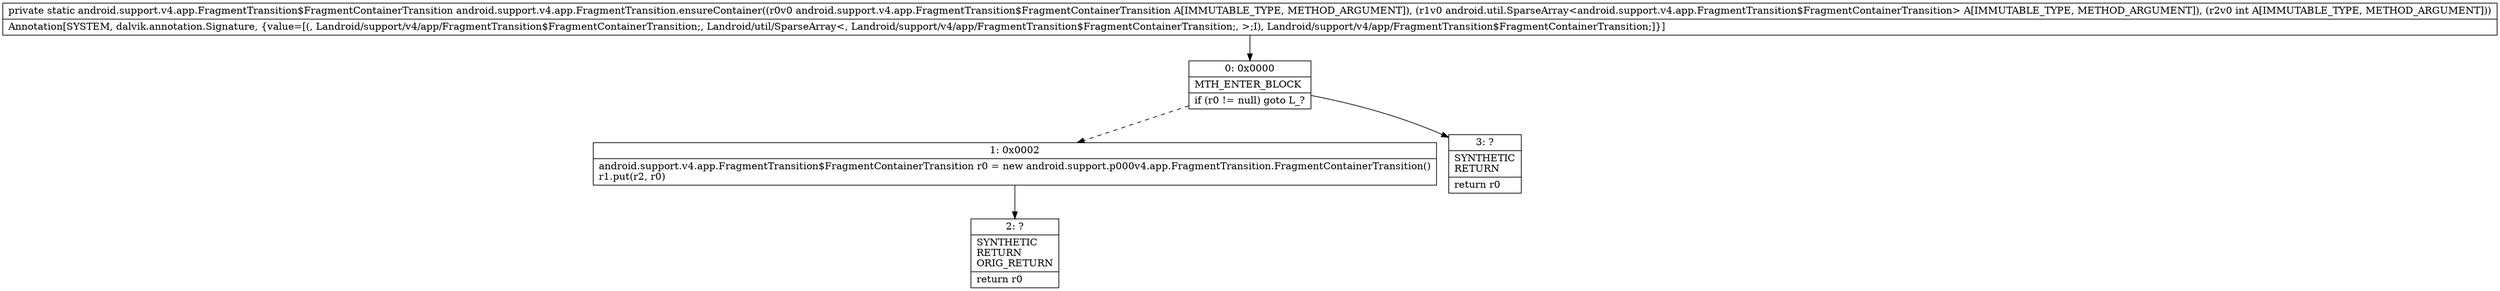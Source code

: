 digraph "CFG forandroid.support.v4.app.FragmentTransition.ensureContainer(Landroid\/support\/v4\/app\/FragmentTransition$FragmentContainerTransition;Landroid\/util\/SparseArray;I)Landroid\/support\/v4\/app\/FragmentTransition$FragmentContainerTransition;" {
Node_0 [shape=record,label="{0\:\ 0x0000|MTH_ENTER_BLOCK\l|if (r0 != null) goto L_?\l}"];
Node_1 [shape=record,label="{1\:\ 0x0002|android.support.v4.app.FragmentTransition$FragmentContainerTransition r0 = new android.support.p000v4.app.FragmentTransition.FragmentContainerTransition()\lr1.put(r2, r0)\l}"];
Node_2 [shape=record,label="{2\:\ ?|SYNTHETIC\lRETURN\lORIG_RETURN\l|return r0\l}"];
Node_3 [shape=record,label="{3\:\ ?|SYNTHETIC\lRETURN\l|return r0\l}"];
MethodNode[shape=record,label="{private static android.support.v4.app.FragmentTransition$FragmentContainerTransition android.support.v4.app.FragmentTransition.ensureContainer((r0v0 android.support.v4.app.FragmentTransition$FragmentContainerTransition A[IMMUTABLE_TYPE, METHOD_ARGUMENT]), (r1v0 android.util.SparseArray\<android.support.v4.app.FragmentTransition$FragmentContainerTransition\> A[IMMUTABLE_TYPE, METHOD_ARGUMENT]), (r2v0 int A[IMMUTABLE_TYPE, METHOD_ARGUMENT]))  | Annotation[SYSTEM, dalvik.annotation.Signature, \{value=[(, Landroid\/support\/v4\/app\/FragmentTransition$FragmentContainerTransition;, Landroid\/util\/SparseArray\<, Landroid\/support\/v4\/app\/FragmentTransition$FragmentContainerTransition;, \>;I), Landroid\/support\/v4\/app\/FragmentTransition$FragmentContainerTransition;]\}]\l}"];
MethodNode -> Node_0;
Node_0 -> Node_1[style=dashed];
Node_0 -> Node_3;
Node_1 -> Node_2;
}

